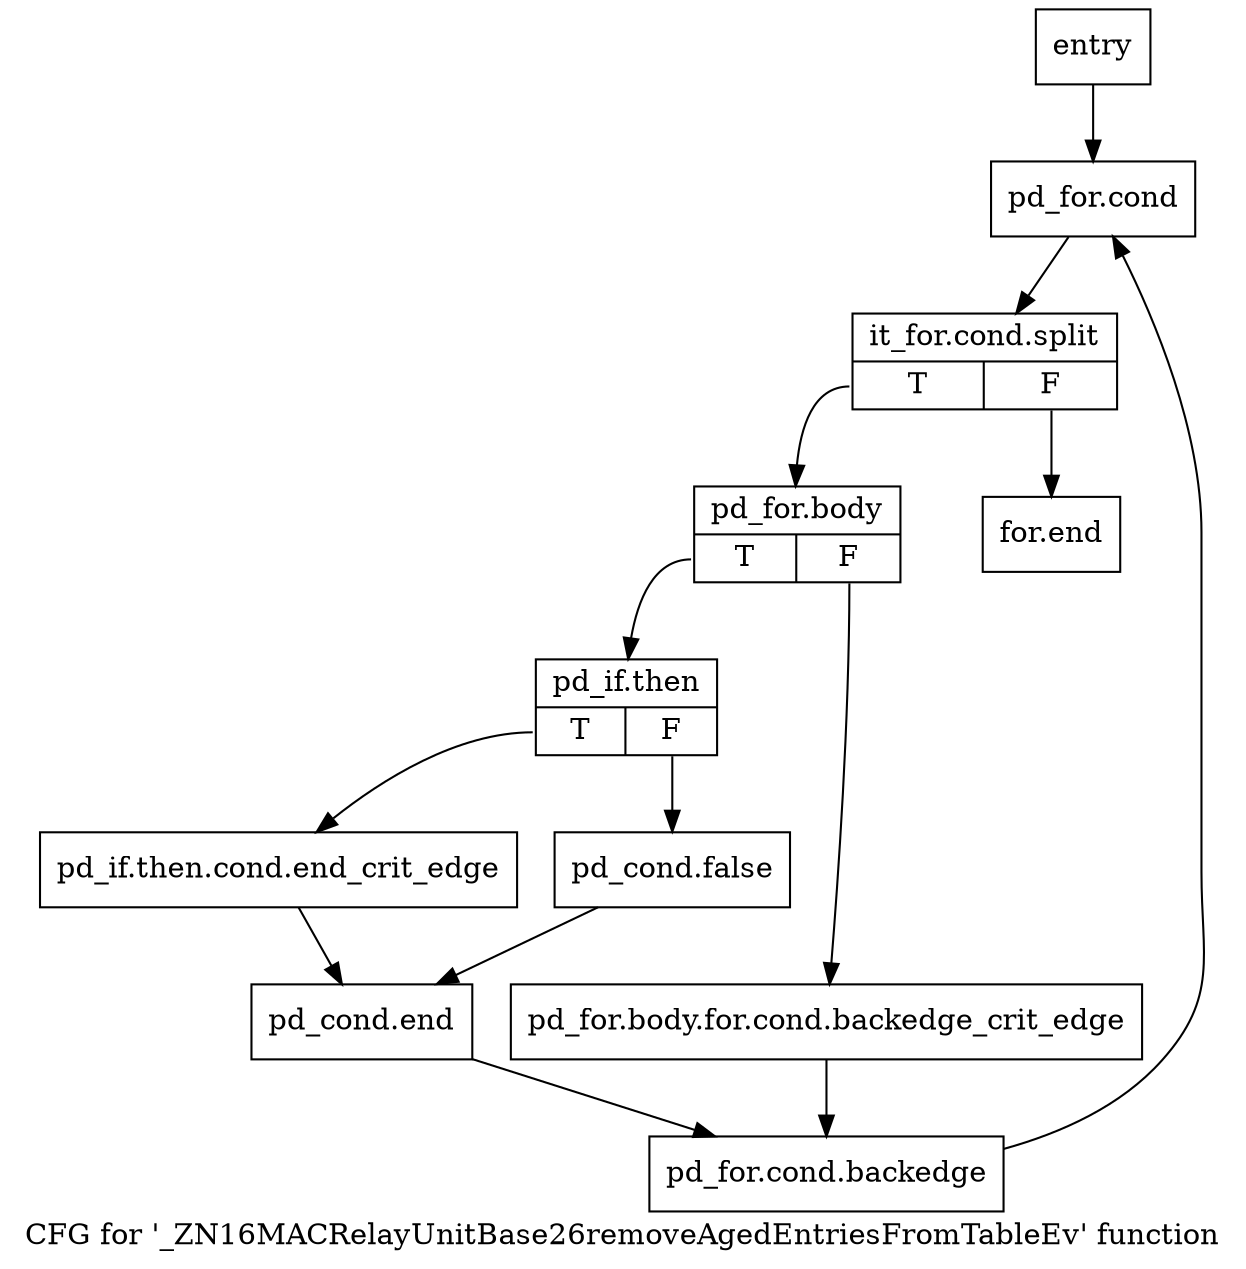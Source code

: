 digraph "CFG for '_ZN16MACRelayUnitBase26removeAgedEntriesFromTableEv' function" {
	label="CFG for '_ZN16MACRelayUnitBase26removeAgedEntriesFromTableEv' function";

	Node0x1541280 [shape=record,label="{entry}"];
	Node0x1541280 -> Node0x15412d0;
	Node0x15412d0 [shape=record,label="{pd_for.cond}"];
	Node0x15412d0 -> Node0x2704da0;
	Node0x2704da0 [shape=record,label="{it_for.cond.split|{<s0>T|<s1>F}}"];
	Node0x2704da0:s0 -> Node0x1541320;
	Node0x2704da0:s1 -> Node0x1541550;
	Node0x1541320 [shape=record,label="{pd_for.body|{<s0>T|<s1>F}}"];
	Node0x1541320:s0 -> Node0x15413c0;
	Node0x1541320:s1 -> Node0x1541370;
	Node0x1541370 [shape=record,label="{pd_for.body.for.cond.backedge_crit_edge}"];
	Node0x1541370 -> Node0x1541500;
	Node0x15413c0 [shape=record,label="{pd_if.then|{<s0>T|<s1>F}}"];
	Node0x15413c0:s0 -> Node0x1541410;
	Node0x15413c0:s1 -> Node0x1541460;
	Node0x1541410 [shape=record,label="{pd_if.then.cond.end_crit_edge}"];
	Node0x1541410 -> Node0x15414b0;
	Node0x1541460 [shape=record,label="{pd_cond.false}"];
	Node0x1541460 -> Node0x15414b0;
	Node0x15414b0 [shape=record,label="{pd_cond.end}"];
	Node0x15414b0 -> Node0x1541500;
	Node0x1541500 [shape=record,label="{pd_for.cond.backedge}"];
	Node0x1541500 -> Node0x15412d0;
	Node0x1541550 [shape=record,label="{for.end}"];
}
